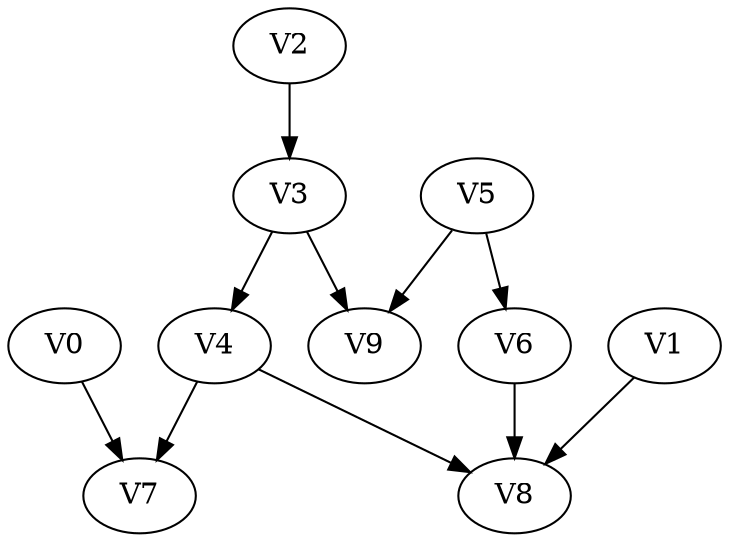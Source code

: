 strict digraph my_dotgraph {
concentrate=True;
V0;
V1;
V2;
V3;
V4;
V5;
V6;
V7;
V8;
V9;
V0 -> V7;
V1 -> V8;
V2 -> V3;
V3 -> V4;
V3 -> V9;
V4 -> V7;
V4 -> V8;
V5 -> V6;
V5 -> V9;
V6 -> V8;
V7 
}